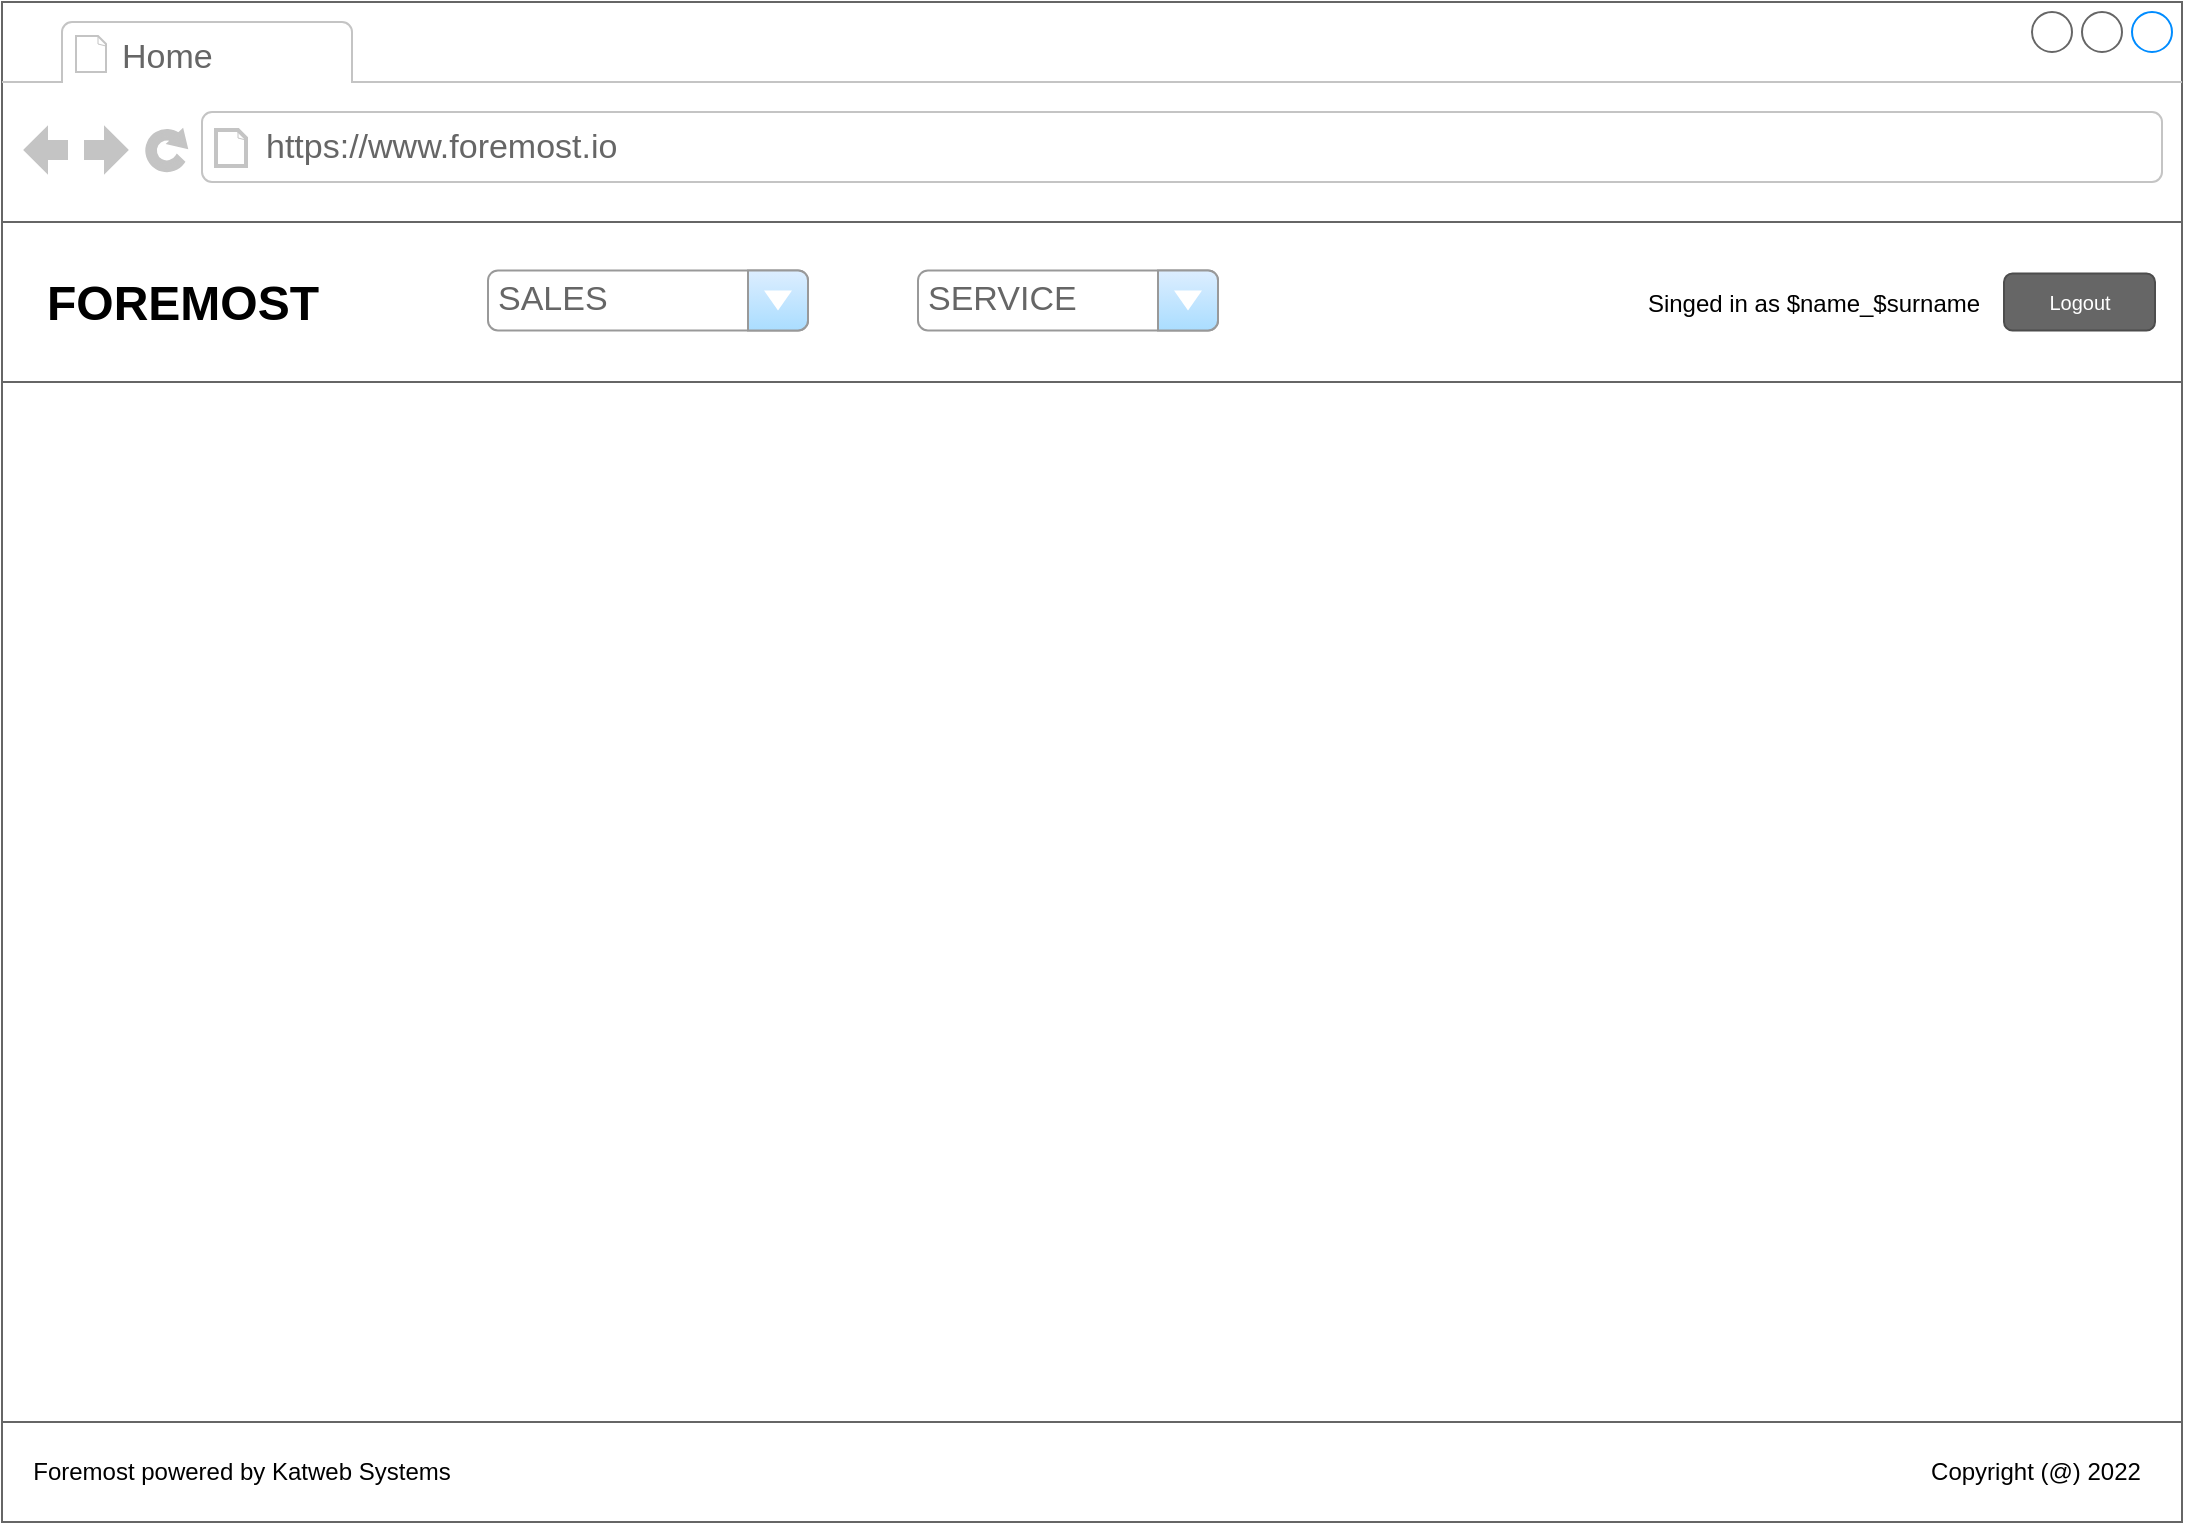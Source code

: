 <mxfile version="16.2.2" type="device"><diagram id="RZKfgcpleejhNIvmYRs_" name="Page-1"><mxGraphModel dx="2239" dy="474" grid="1" gridSize="10" guides="1" tooltips="1" connect="1" arrows="0" fold="1" page="1" pageScale="1" pageWidth="1100" pageHeight="850" math="0" shadow="0"><root><mxCell id="0"/><mxCell id="1" parent="0"/><mxCell id="35odRMyo6rAus1cIUifW-49" value="" style="strokeWidth=1;shadow=0;dashed=0;align=center;html=1;shape=mxgraph.mockup.containers.browserWindow;rSize=0;strokeColor=#666666;strokeColor2=#008cff;strokeColor3=#c4c4c4;mainText=,;recursiveResize=0;" vertex="1" parent="1"><mxGeometry x="-1070" y="20" width="1090" height="760" as="geometry"/></mxCell><mxCell id="35odRMyo6rAus1cIUifW-50" value="Home" style="strokeWidth=1;shadow=0;dashed=0;align=center;html=1;shape=mxgraph.mockup.containers.anchor;fontSize=17;fontColor=#666666;align=left;" vertex="1" parent="35odRMyo6rAus1cIUifW-49"><mxGeometry x="58" y="15" width="110" height="26" as="geometry"/></mxCell><mxCell id="35odRMyo6rAus1cIUifW-51" value="https://www.foremost.io" style="strokeWidth=1;shadow=0;dashed=0;align=center;html=1;shape=mxgraph.mockup.containers.anchor;rSize=0;fontSize=17;fontColor=#666666;align=left;" vertex="1" parent="35odRMyo6rAus1cIUifW-49"><mxGeometry x="130" y="60" width="250" height="26" as="geometry"/></mxCell><mxCell id="35odRMyo6rAus1cIUifW-53" value="" style="rounded=0;whiteSpace=wrap;html=1;strokeColor=#666666;" vertex="1" parent="35odRMyo6rAus1cIUifW-49"><mxGeometry y="110" width="1090" height="80" as="geometry"/></mxCell><mxCell id="35odRMyo6rAus1cIUifW-45" value="SALES" style="strokeWidth=1;shadow=0;dashed=0;align=center;html=1;shape=mxgraph.mockup.forms.comboBox;strokeColor=#999999;fillColor=#ddeeff;align=left;fillColor2=#aaddff;mainText=;fontColor=#666666;fontSize=17;spacingLeft=3;" vertex="1" parent="35odRMyo6rAus1cIUifW-49"><mxGeometry x="243" y="134.22" width="160" height="30" as="geometry"/></mxCell><mxCell id="35odRMyo6rAus1cIUifW-46" value="SERVICE" style="strokeWidth=1;shadow=0;dashed=0;align=center;html=1;shape=mxgraph.mockup.forms.comboBox;strokeColor=#999999;fillColor=#ddeeff;align=left;fillColor2=#aaddff;mainText=;fontColor=#666666;fontSize=17;spacingLeft=3;" vertex="1" parent="35odRMyo6rAus1cIUifW-49"><mxGeometry x="458" y="134.22" width="150" height="30" as="geometry"/></mxCell><mxCell id="35odRMyo6rAus1cIUifW-48" value="FOREMOST" style="text;strokeColor=none;fillColor=none;html=1;fontSize=24;fontStyle=1;verticalAlign=middle;align=center;" vertex="1" parent="35odRMyo6rAus1cIUifW-49"><mxGeometry x="40" y="130.78" width="100" height="40" as="geometry"/></mxCell><mxCell id="35odRMyo6rAus1cIUifW-74" value="Logout" style="rounded=1;html=1;shadow=0;dashed=0;whiteSpace=wrap;fontSize=10;fillColor=#666666;align=center;strokeColor=#4D4D4D;fontColor=#ffffff;" vertex="1" parent="35odRMyo6rAus1cIUifW-49"><mxGeometry x="1001" y="135.78" width="75.5" height="28.44" as="geometry"/></mxCell><mxCell id="35odRMyo6rAus1cIUifW-75" value="Singed in as $name_$surname" style="text;html=1;strokeColor=none;fillColor=none;align=center;verticalAlign=middle;whiteSpace=wrap;rounded=0;" vertex="1" parent="35odRMyo6rAus1cIUifW-49"><mxGeometry x="816" y="135.78" width="180" height="30" as="geometry"/></mxCell><mxCell id="35odRMyo6rAus1cIUifW-76" value="" style="rounded=0;whiteSpace=wrap;html=1;strokeColor=#666666;" vertex="1" parent="35odRMyo6rAus1cIUifW-49"><mxGeometry y="710" width="1090" height="50" as="geometry"/></mxCell><mxCell id="35odRMyo6rAus1cIUifW-77" value="Foremost powered by Katweb Systems" style="text;html=1;strokeColor=none;fillColor=none;align=center;verticalAlign=middle;whiteSpace=wrap;rounded=0;" vertex="1" parent="35odRMyo6rAus1cIUifW-49"><mxGeometry x="10" y="720" width="220" height="30" as="geometry"/></mxCell><mxCell id="35odRMyo6rAus1cIUifW-78" value="Copyright (@) 2022" style="text;html=1;strokeColor=none;fillColor=none;align=center;verticalAlign=middle;whiteSpace=wrap;rounded=0;" vertex="1" parent="35odRMyo6rAus1cIUifW-49"><mxGeometry x="950" y="720" width="134" height="30" as="geometry"/></mxCell></root></mxGraphModel></diagram></mxfile>